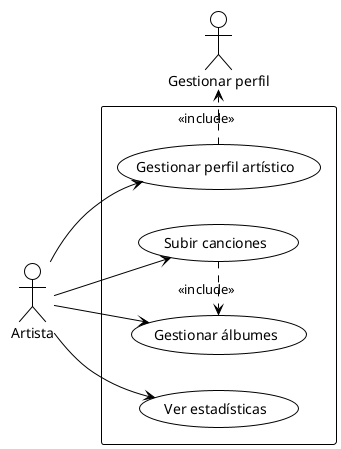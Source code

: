 @startuml
!theme plain
left to right direction

actor "Artista" as Artist

rectangle "-" {
  usecase "Gestionar perfil artístico"
  usecase "Subir canciones"
  usecase "Gestionar álbumes"
  usecase "Ver estadísticas"
}

' Relaciones del Artista
Artist --> "Gestionar perfil artístico"
Artist --> "Subir canciones"
Artist --> "Gestionar álbumes"
Artist --> "Ver estadísticas"

' Relaciones de inclusión/extensión
"Gestionar perfil artístico" .> "Gestionar perfil" : <<include>>
"Subir canciones" .> "Gestionar álbumes" : <<include>>

@enduml
